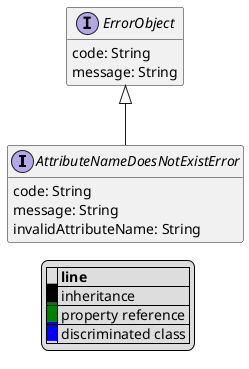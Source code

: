 @startuml

hide empty fields
hide empty methods
legend
|= |= line |
|<back:black>   </back>| inheritance |
|<back:green>   </back>| property reference |
|<back:blue>   </back>| discriminated class |
endlegend
interface AttributeNameDoesNotExistError [[AttributeNameDoesNotExistError.svg]] extends ErrorObject {
    code: String
    message: String
    invalidAttributeName: String
}
interface ErrorObject [[ErrorObject.svg]]  {
    code: String
    message: String
}





@enduml
